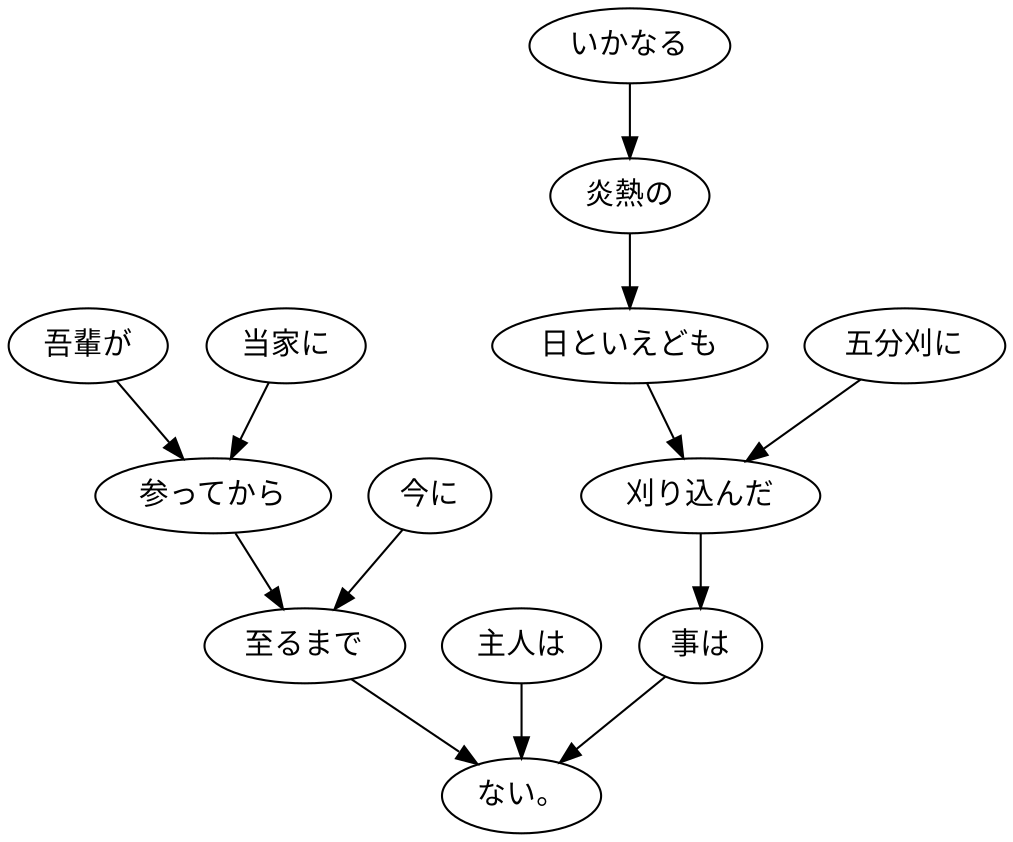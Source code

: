 digraph graph5631 {
	node0 [label="吾輩が"];
	node1 [label="当家に"];
	node2 [label="参ってから"];
	node3 [label="今に"];
	node4 [label="至るまで"];
	node5 [label="主人は"];
	node6 [label="いかなる"];
	node7 [label="炎熱の"];
	node8 [label="日といえども"];
	node9 [label="五分刈に"];
	node10 [label="刈り込んだ"];
	node11 [label="事は"];
	node12 [label="ない。"];
	node0 -> node2;
	node1 -> node2;
	node2 -> node4;
	node3 -> node4;
	node4 -> node12;
	node5 -> node12;
	node6 -> node7;
	node7 -> node8;
	node8 -> node10;
	node9 -> node10;
	node10 -> node11;
	node11 -> node12;
}
